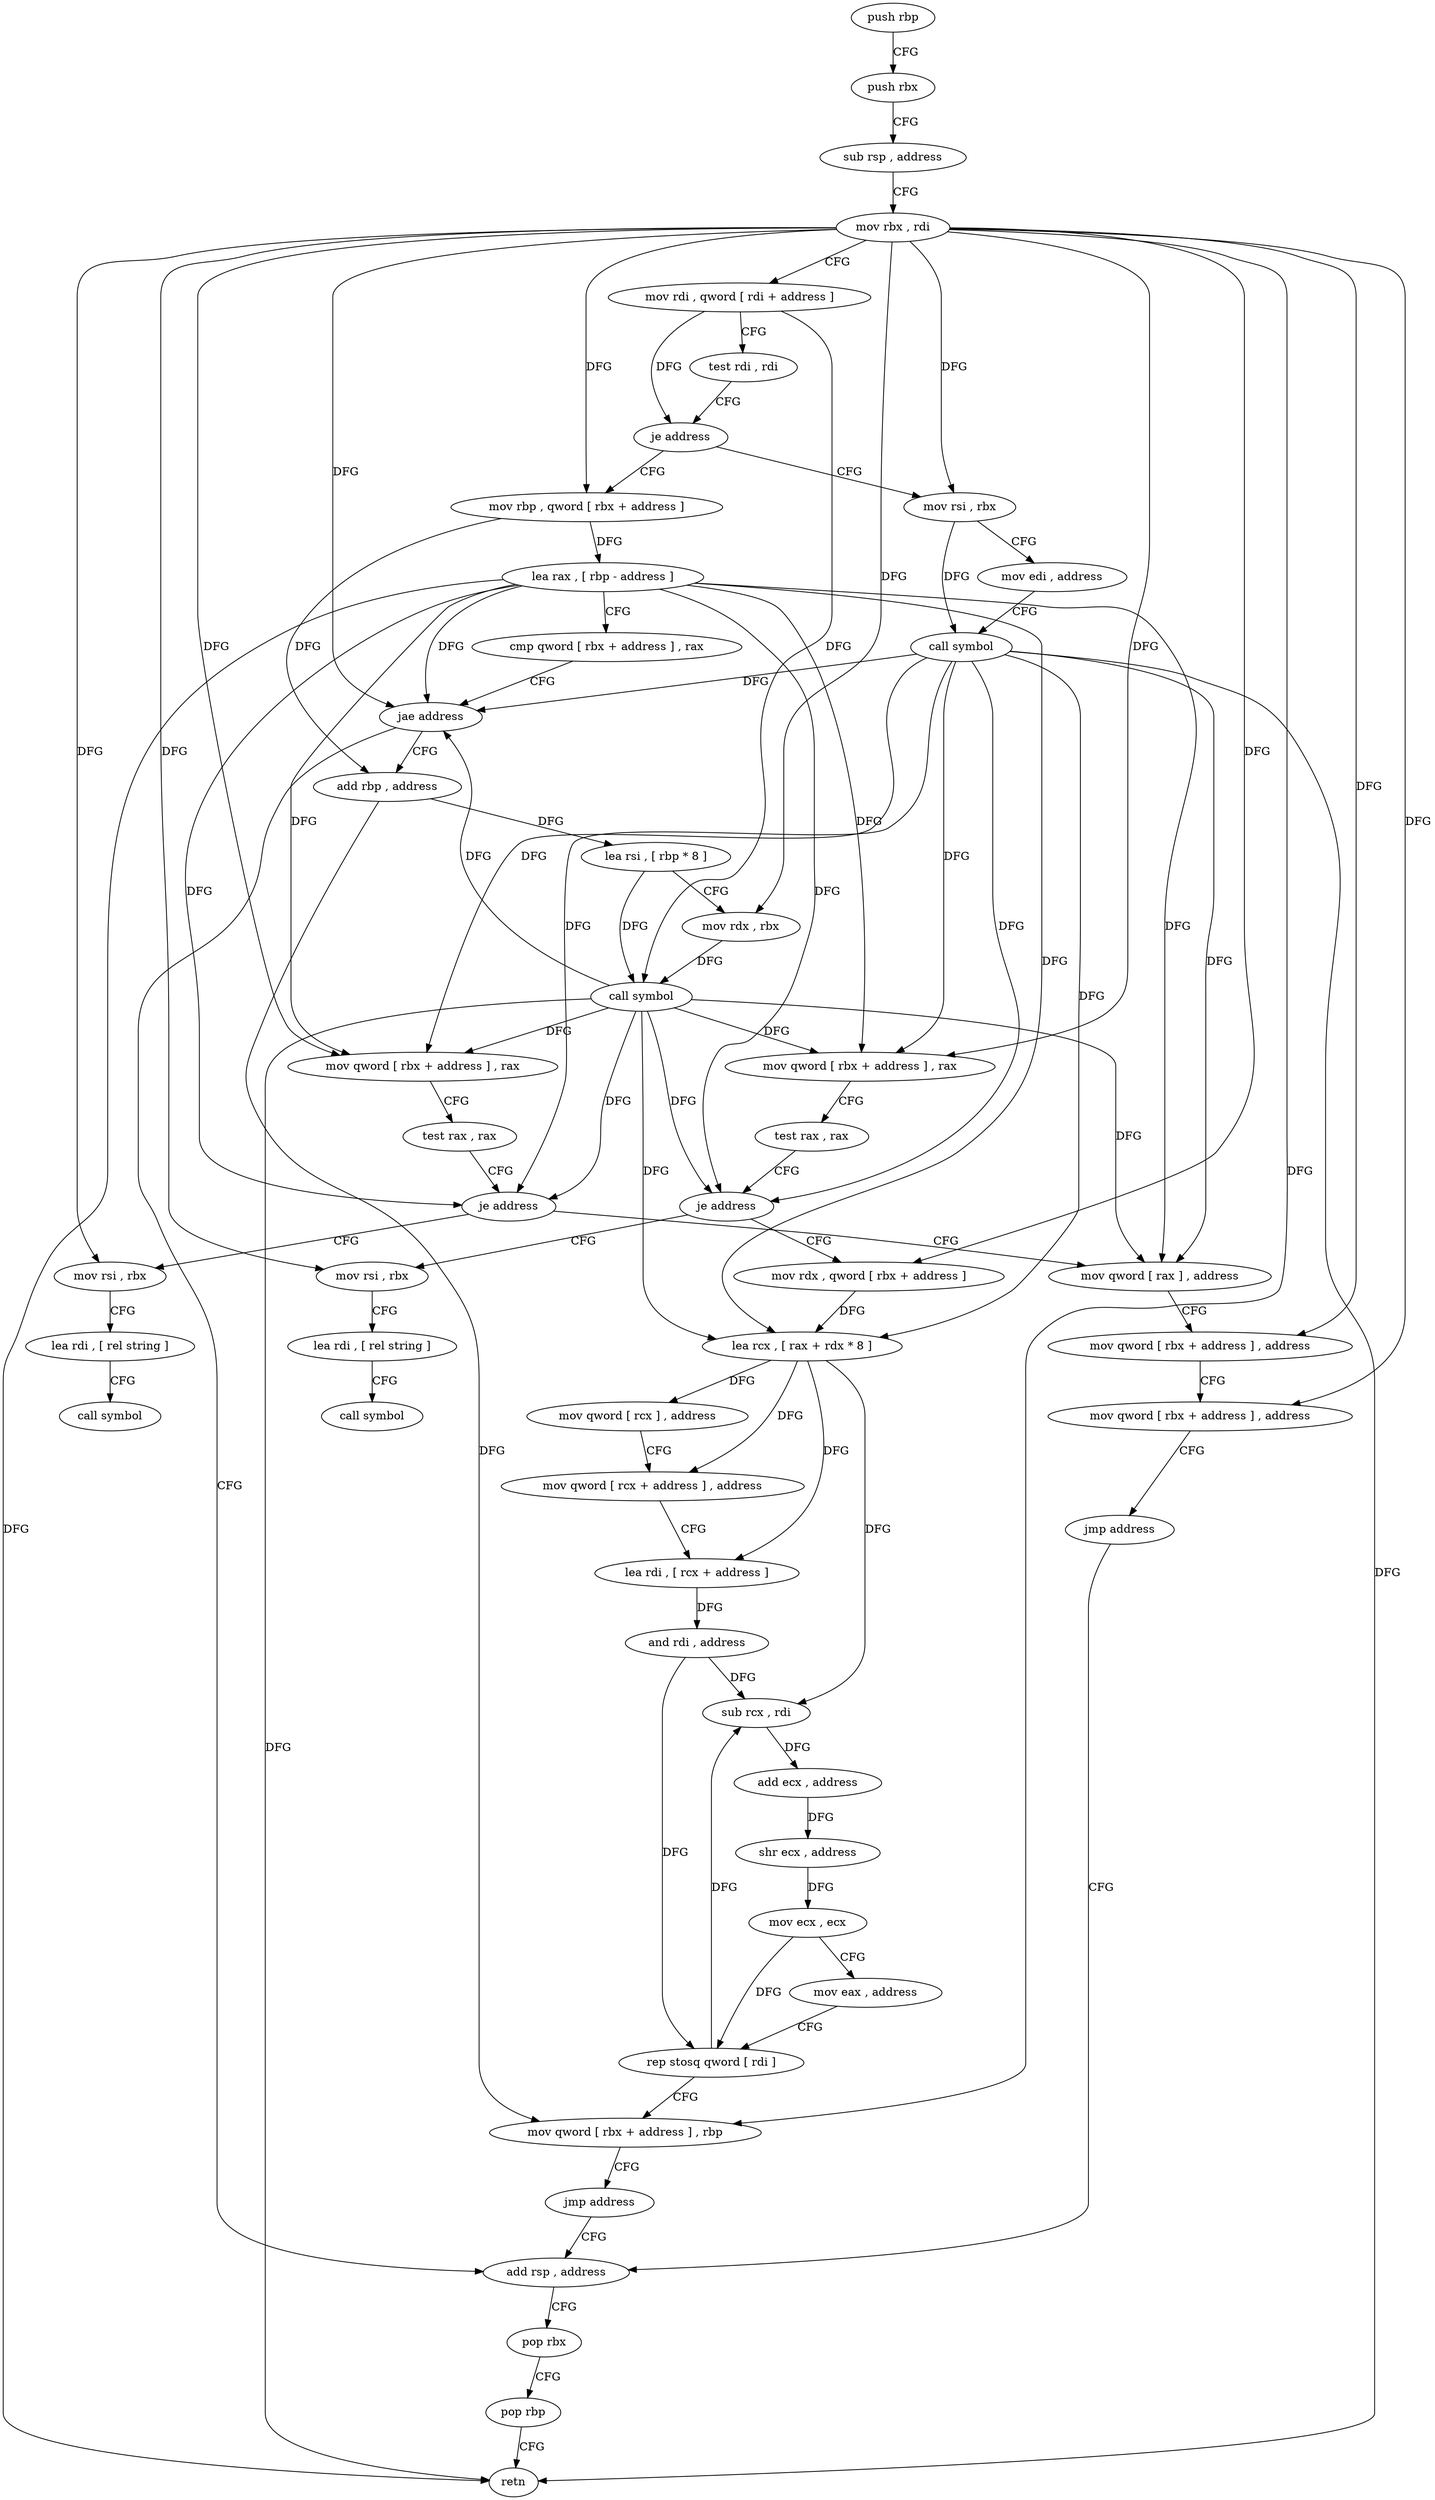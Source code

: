 digraph "func" {
"126505" [label = "push rbp" ]
"126506" [label = "push rbx" ]
"126507" [label = "sub rsp , address" ]
"126511" [label = "mov rbx , rdi" ]
"126514" [label = "mov rdi , qword [ rdi + address ]" ]
"126518" [label = "test rdi , rdi" ]
"126521" [label = "je address" ]
"126544" [label = "mov rsi , rbx" ]
"126523" [label = "mov rbp , qword [ rbx + address ]" ]
"126547" [label = "mov edi , address" ]
"126552" [label = "call symbol" ]
"126557" [label = "mov qword [ rbx + address ] , rax" ]
"126561" [label = "test rax , rax" ]
"126564" [label = "je address" ]
"126591" [label = "mov rsi , rbx" ]
"126566" [label = "mov qword [ rax ] , address" ]
"126527" [label = "lea rax , [ rbp - address ]" ]
"126531" [label = "cmp qword [ rbx + address ] , rax" ]
"126535" [label = "jae address" ]
"126606" [label = "add rbp , address" ]
"126537" [label = "add rsp , address" ]
"126594" [label = "lea rdi , [ rel string ]" ]
"126601" [label = "call symbol" ]
"126573" [label = "mov qword [ rbx + address ] , address" ]
"126581" [label = "mov qword [ rbx + address ] , address" ]
"126589" [label = "jmp address" ]
"126610" [label = "lea rsi , [ rbp * 8 ]" ]
"126618" [label = "mov rdx , rbx" ]
"126621" [label = "call symbol" ]
"126626" [label = "mov qword [ rbx + address ] , rax" ]
"126630" [label = "test rax , rax" ]
"126633" [label = "je address" ]
"126694" [label = "mov rsi , rbx" ]
"126635" [label = "mov rdx , qword [ rbx + address ]" ]
"126541" [label = "pop rbx" ]
"126542" [label = "pop rbp" ]
"126543" [label = "retn" ]
"126697" [label = "lea rdi , [ rel string ]" ]
"126704" [label = "call symbol" ]
"126639" [label = "lea rcx , [ rax + rdx * 8 ]" ]
"126643" [label = "mov qword [ rcx ] , address" ]
"126650" [label = "mov qword [ rcx + address ] , address" ]
"126658" [label = "lea rdi , [ rcx + address ]" ]
"126662" [label = "and rdi , address" ]
"126666" [label = "sub rcx , rdi" ]
"126669" [label = "add ecx , address" ]
"126672" [label = "shr ecx , address" ]
"126675" [label = "mov ecx , ecx" ]
"126677" [label = "mov eax , address" ]
"126682" [label = "rep stosq qword [ rdi ]" ]
"126685" [label = "mov qword [ rbx + address ] , rbp" ]
"126689" [label = "jmp address" ]
"126505" -> "126506" [ label = "CFG" ]
"126506" -> "126507" [ label = "CFG" ]
"126507" -> "126511" [ label = "CFG" ]
"126511" -> "126514" [ label = "CFG" ]
"126511" -> "126544" [ label = "DFG" ]
"126511" -> "126557" [ label = "DFG" ]
"126511" -> "126523" [ label = "DFG" ]
"126511" -> "126535" [ label = "DFG" ]
"126511" -> "126591" [ label = "DFG" ]
"126511" -> "126573" [ label = "DFG" ]
"126511" -> "126581" [ label = "DFG" ]
"126511" -> "126618" [ label = "DFG" ]
"126511" -> "126626" [ label = "DFG" ]
"126511" -> "126694" [ label = "DFG" ]
"126511" -> "126635" [ label = "DFG" ]
"126511" -> "126685" [ label = "DFG" ]
"126514" -> "126518" [ label = "CFG" ]
"126514" -> "126521" [ label = "DFG" ]
"126514" -> "126621" [ label = "DFG" ]
"126518" -> "126521" [ label = "CFG" ]
"126521" -> "126544" [ label = "CFG" ]
"126521" -> "126523" [ label = "CFG" ]
"126544" -> "126547" [ label = "CFG" ]
"126544" -> "126552" [ label = "DFG" ]
"126523" -> "126527" [ label = "DFG" ]
"126523" -> "126606" [ label = "DFG" ]
"126547" -> "126552" [ label = "CFG" ]
"126552" -> "126557" [ label = "DFG" ]
"126552" -> "126564" [ label = "DFG" ]
"126552" -> "126535" [ label = "DFG" ]
"126552" -> "126566" [ label = "DFG" ]
"126552" -> "126626" [ label = "DFG" ]
"126552" -> "126633" [ label = "DFG" ]
"126552" -> "126543" [ label = "DFG" ]
"126552" -> "126639" [ label = "DFG" ]
"126557" -> "126561" [ label = "CFG" ]
"126561" -> "126564" [ label = "CFG" ]
"126564" -> "126591" [ label = "CFG" ]
"126564" -> "126566" [ label = "CFG" ]
"126591" -> "126594" [ label = "CFG" ]
"126566" -> "126573" [ label = "CFG" ]
"126527" -> "126531" [ label = "CFG" ]
"126527" -> "126557" [ label = "DFG" ]
"126527" -> "126564" [ label = "DFG" ]
"126527" -> "126535" [ label = "DFG" ]
"126527" -> "126566" [ label = "DFG" ]
"126527" -> "126626" [ label = "DFG" ]
"126527" -> "126633" [ label = "DFG" ]
"126527" -> "126543" [ label = "DFG" ]
"126527" -> "126639" [ label = "DFG" ]
"126531" -> "126535" [ label = "CFG" ]
"126535" -> "126606" [ label = "CFG" ]
"126535" -> "126537" [ label = "CFG" ]
"126606" -> "126610" [ label = "DFG" ]
"126606" -> "126685" [ label = "DFG" ]
"126537" -> "126541" [ label = "CFG" ]
"126594" -> "126601" [ label = "CFG" ]
"126573" -> "126581" [ label = "CFG" ]
"126581" -> "126589" [ label = "CFG" ]
"126589" -> "126537" [ label = "CFG" ]
"126610" -> "126618" [ label = "CFG" ]
"126610" -> "126621" [ label = "DFG" ]
"126618" -> "126621" [ label = "DFG" ]
"126621" -> "126626" [ label = "DFG" ]
"126621" -> "126557" [ label = "DFG" ]
"126621" -> "126564" [ label = "DFG" ]
"126621" -> "126535" [ label = "DFG" ]
"126621" -> "126566" [ label = "DFG" ]
"126621" -> "126633" [ label = "DFG" ]
"126621" -> "126543" [ label = "DFG" ]
"126621" -> "126639" [ label = "DFG" ]
"126626" -> "126630" [ label = "CFG" ]
"126630" -> "126633" [ label = "CFG" ]
"126633" -> "126694" [ label = "CFG" ]
"126633" -> "126635" [ label = "CFG" ]
"126694" -> "126697" [ label = "CFG" ]
"126635" -> "126639" [ label = "DFG" ]
"126541" -> "126542" [ label = "CFG" ]
"126542" -> "126543" [ label = "CFG" ]
"126697" -> "126704" [ label = "CFG" ]
"126639" -> "126643" [ label = "DFG" ]
"126639" -> "126650" [ label = "DFG" ]
"126639" -> "126658" [ label = "DFG" ]
"126639" -> "126666" [ label = "DFG" ]
"126643" -> "126650" [ label = "CFG" ]
"126650" -> "126658" [ label = "CFG" ]
"126658" -> "126662" [ label = "DFG" ]
"126662" -> "126666" [ label = "DFG" ]
"126662" -> "126682" [ label = "DFG" ]
"126666" -> "126669" [ label = "DFG" ]
"126669" -> "126672" [ label = "DFG" ]
"126672" -> "126675" [ label = "DFG" ]
"126675" -> "126677" [ label = "CFG" ]
"126675" -> "126682" [ label = "DFG" ]
"126677" -> "126682" [ label = "CFG" ]
"126682" -> "126685" [ label = "CFG" ]
"126682" -> "126666" [ label = "DFG" ]
"126685" -> "126689" [ label = "CFG" ]
"126689" -> "126537" [ label = "CFG" ]
}
